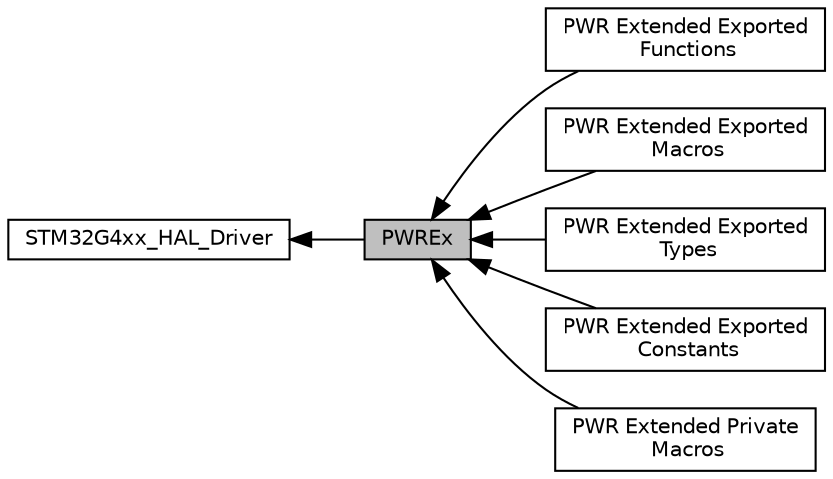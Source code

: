 digraph "PWREx"
{
  edge [fontname="Helvetica",fontsize="10",labelfontname="Helvetica",labelfontsize="10"];
  node [fontname="Helvetica",fontsize="10",shape=box];
  rankdir=LR;
  Node7 [label="PWR Extended Exported\l Functions",height=0.2,width=0.4,color="black", fillcolor="white", style="filled",URL="$group__PWREx__Exported__Functions.html",tooltip=" "];
  Node5 [label="PWR Extended Exported\l Macros",height=0.2,width=0.4,color="black", fillcolor="white", style="filled",URL="$group__PWREx__Exported__Macros.html",tooltip=" "];
  Node1 [label="PWREx",height=0.2,width=0.4,color="black", fillcolor="grey75", style="filled", fontcolor="black",tooltip="PWR Extended HAL module driver."];
  Node3 [label="PWR Extended Exported\l Types",height=0.2,width=0.4,color="black", fillcolor="white", style="filled",URL="$group__PWREx__Exported__Types.html",tooltip=" "];
  Node4 [label="PWR Extended Exported\l Constants",height=0.2,width=0.4,color="black", fillcolor="white", style="filled",URL="$group__PWREx__Exported__Constants.html",tooltip=" "];
  Node6 [label="PWR Extended Private\l Macros",height=0.2,width=0.4,color="black", fillcolor="white", style="filled",URL="$group__PWREx__Private__Macros.html",tooltip=" "];
  Node2 [label="STM32G4xx_HAL_Driver",height=0.2,width=0.4,color="black", fillcolor="white", style="filled",URL="$group__STM32G4xx__HAL__Driver.html",tooltip=" "];
  Node2->Node1 [shape=plaintext, dir="back", style="solid"];
  Node1->Node3 [shape=plaintext, dir="back", style="solid"];
  Node1->Node4 [shape=plaintext, dir="back", style="solid"];
  Node1->Node5 [shape=plaintext, dir="back", style="solid"];
  Node1->Node6 [shape=plaintext, dir="back", style="solid"];
  Node1->Node7 [shape=plaintext, dir="back", style="solid"];
}

